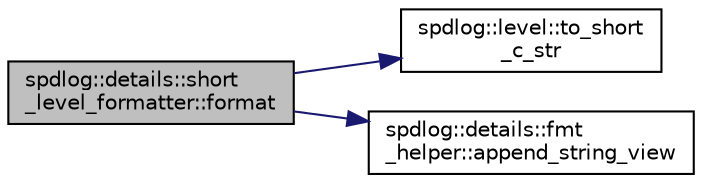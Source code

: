 digraph "spdlog::details::short_level_formatter::format"
{
  edge [fontname="Helvetica",fontsize="10",labelfontname="Helvetica",labelfontsize="10"];
  node [fontname="Helvetica",fontsize="10",shape=record];
  rankdir="LR";
  Node1 [label="spdlog::details::short\l_level_formatter::format",height=0.2,width=0.4,color="black", fillcolor="grey75", style="filled" fontcolor="black"];
  Node1 -> Node2 [color="midnightblue",fontsize="10",style="solid",fontname="Helvetica"];
  Node2 [label="spdlog::level::to_short\l_c_str",height=0.2,width=0.4,color="black", fillcolor="white", style="filled",URL="$namespacespdlog_1_1level.html#ac33524043deb648efa6d0a83bdcaeabc"];
  Node1 -> Node3 [color="midnightblue",fontsize="10",style="solid",fontname="Helvetica"];
  Node3 [label="spdlog::details::fmt\l_helper::append_string_view",height=0.2,width=0.4,color="black", fillcolor="white", style="filled",URL="$namespacespdlog_1_1details_1_1fmt__helper.html#a603f4d0d8853a61610a0042d5d62fe94"];
}
